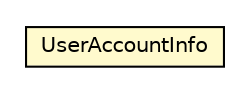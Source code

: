 #!/usr/local/bin/dot
#
# Class diagram 
# Generated by UMLGraph version R5_6-24-gf6e263 (http://www.umlgraph.org/)
#

digraph G {
	edge [fontname="Helvetica",fontsize=10,labelfontname="Helvetica",labelfontsize=10];
	node [fontname="Helvetica",fontsize=10,shape=plaintext];
	nodesep=0.25;
	ranksep=0.5;
	// org.universAAL.tools.ucc.startup.model.UserAccountInfo
	c109528 [label=<<table title="org.universAAL.tools.ucc.startup.model.UserAccountInfo" border="0" cellborder="1" cellspacing="0" cellpadding="2" port="p" bgcolor="lemonChiffon" href="./UserAccountInfo.html">
		<tr><td><table border="0" cellspacing="0" cellpadding="1">
<tr><td align="center" balign="center"> UserAccountInfo </td></tr>
		</table></td></tr>
		</table>>, URL="./UserAccountInfo.html", fontname="Helvetica", fontcolor="black", fontsize=10.0];
}

